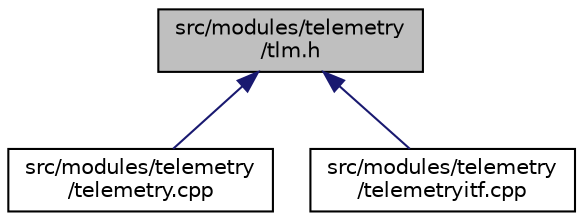 digraph "src/modules/telemetry/tlm.h"
{
  edge [fontname="Helvetica",fontsize="10",labelfontname="Helvetica",labelfontsize="10"];
  node [fontname="Helvetica",fontsize="10",shape=record];
  Node1 [label="src/modules/telemetry\l/tlm.h",height=0.2,width=0.4,color="black", fillcolor="grey75", style="filled", fontcolor="black"];
  Node1 -> Node2 [dir="back",color="midnightblue",fontsize="10",style="solid",fontname="Helvetica"];
  Node2 [label="src/modules/telemetry\l/telemetry.cpp",height=0.2,width=0.4,color="black", fillcolor="white", style="filled",URL="$telemetry_8cpp.html"];
  Node1 -> Node3 [dir="back",color="midnightblue",fontsize="10",style="solid",fontname="Helvetica"];
  Node3 [label="src/modules/telemetry\l/telemetryitf.cpp",height=0.2,width=0.4,color="black", fillcolor="white", style="filled",URL="$telemetryitf_8cpp.html"];
}
